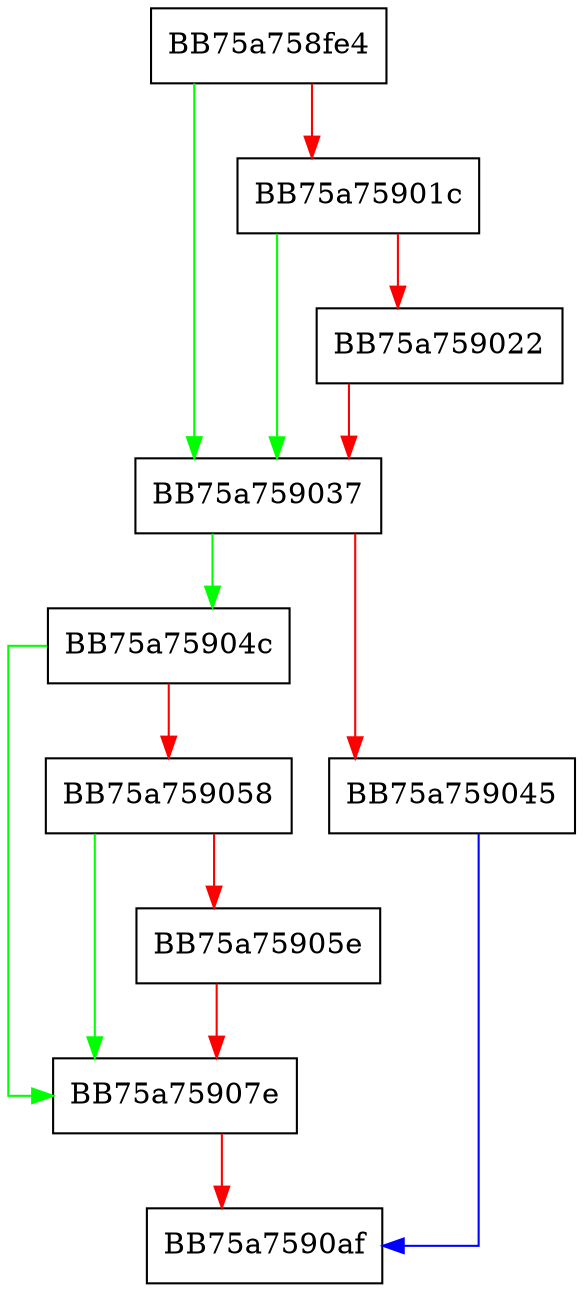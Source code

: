 digraph X5_CleanStream {
  node [shape="box"];
  graph [splines=ortho];
  BB75a758fe4 -> BB75a759037 [color="green"];
  BB75a758fe4 -> BB75a75901c [color="red"];
  BB75a75901c -> BB75a759037 [color="green"];
  BB75a75901c -> BB75a759022 [color="red"];
  BB75a759022 -> BB75a759037 [color="red"];
  BB75a759037 -> BB75a75904c [color="green"];
  BB75a759037 -> BB75a759045 [color="red"];
  BB75a759045 -> BB75a7590af [color="blue"];
  BB75a75904c -> BB75a75907e [color="green"];
  BB75a75904c -> BB75a759058 [color="red"];
  BB75a759058 -> BB75a75907e [color="green"];
  BB75a759058 -> BB75a75905e [color="red"];
  BB75a75905e -> BB75a75907e [color="red"];
  BB75a75907e -> BB75a7590af [color="red"];
}